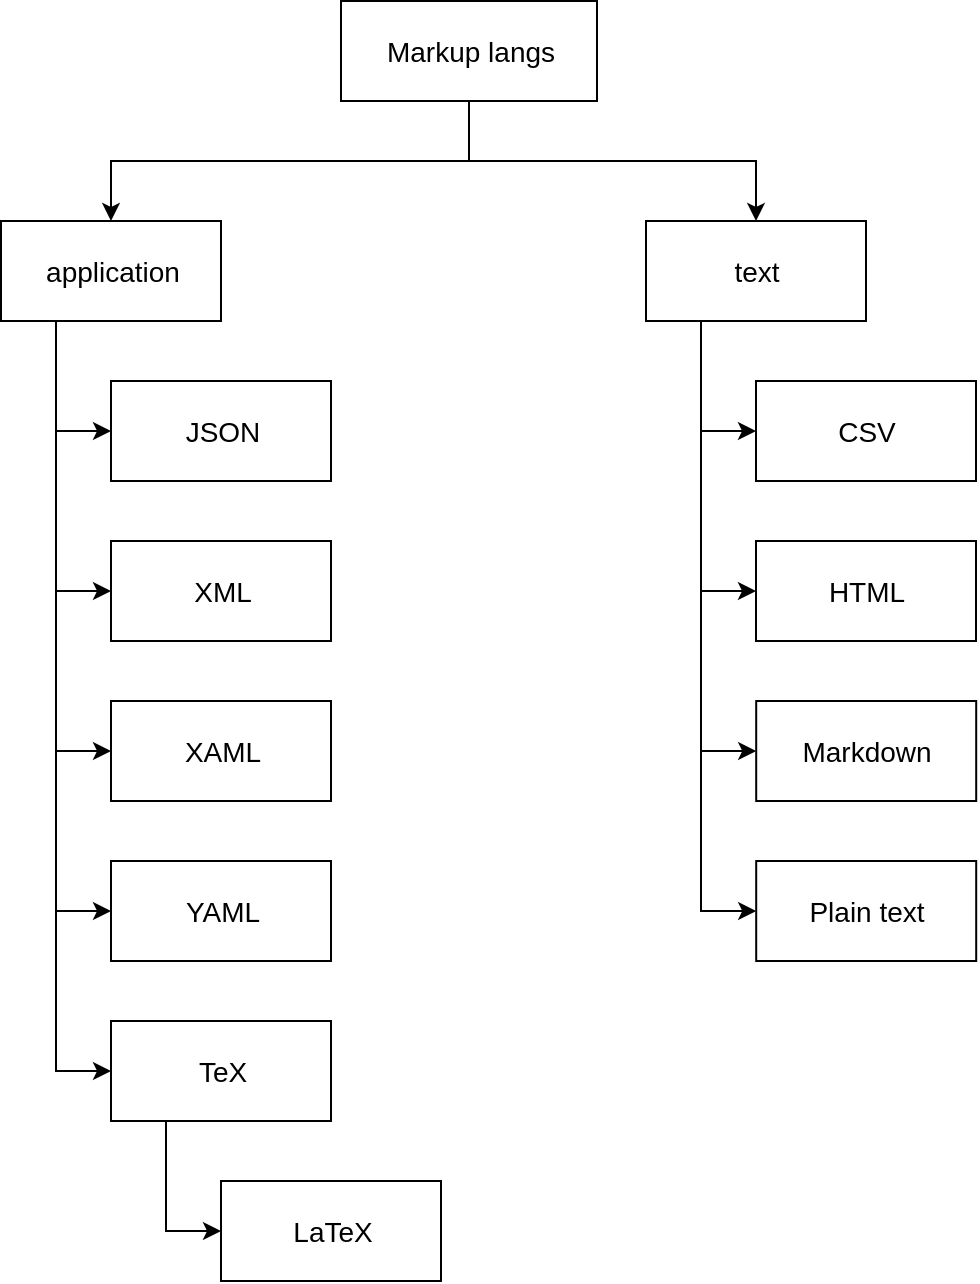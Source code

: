 <mxfile version="10.6.7" type="device"><diagram id="y2JSou1n37nCJnm1MVGB" name="Страница 1"><mxGraphModel dx="1753" dy="762" grid="1" gridSize="10" guides="1" tooltips="1" connect="1" arrows="1" fold="1" page="1" pageScale="1" pageWidth="827" pageHeight="1169" math="0" shadow="0"><root><mxCell id="0"/><mxCell id="1" parent="0"/><mxCell id="xpqv4l22BN1u1DK6xaK6-1" style="edgeStyle=orthogonalEdgeStyle;rounded=0;orthogonalLoop=1;jettySize=auto;html=1;exitX=0.5;exitY=1;exitDx=0;exitDy=0;fontSize=14;fontStyle=0" edge="1" parent="1" source="xpqv4l22BN1u1DK6xaK6-4" target="xpqv4l22BN1u1DK6xaK6-8"><mxGeometry relative="1" as="geometry"/></mxCell><mxCell id="xpqv4l22BN1u1DK6xaK6-3" style="edgeStyle=orthogonalEdgeStyle;rounded=0;orthogonalLoop=1;jettySize=auto;html=1;exitX=0.5;exitY=1;exitDx=0;exitDy=0;fontSize=14;fontStyle=0" edge="1" parent="1" source="xpqv4l22BN1u1DK6xaK6-4" target="xpqv4l22BN1u1DK6xaK6-20"><mxGeometry relative="1" as="geometry"/></mxCell><mxCell id="xpqv4l22BN1u1DK6xaK6-4" value="Markup langs" style="html=1;fontSize=14;fontStyle=0" vertex="1" parent="1"><mxGeometry x="338.5" y="263.5" width="128" height="50" as="geometry"/></mxCell><mxCell id="xpqv4l22BN1u1DK6xaK6-5" style="edgeStyle=orthogonalEdgeStyle;rounded=0;orthogonalLoop=1;jettySize=auto;html=1;exitX=0.25;exitY=1;exitDx=0;exitDy=0;entryX=0;entryY=0.5;entryDx=0;entryDy=0;fontSize=14;fontStyle=0" edge="1" parent="1" source="xpqv4l22BN1u1DK6xaK6-8" target="xpqv4l22BN1u1DK6xaK6-14"><mxGeometry relative="1" as="geometry"/></mxCell><mxCell id="xpqv4l22BN1u1DK6xaK6-25" style="edgeStyle=orthogonalEdgeStyle;rounded=0;orthogonalLoop=1;jettySize=auto;html=1;exitX=0.25;exitY=1;exitDx=0;exitDy=0;entryX=0;entryY=0.5;entryDx=0;entryDy=0;fontStyle=0;fontSize=14;" edge="1" parent="1" source="xpqv4l22BN1u1DK6xaK6-8" target="xpqv4l22BN1u1DK6xaK6-24"><mxGeometry relative="1" as="geometry"/></mxCell><mxCell id="xpqv4l22BN1u1DK6xaK6-27" style="edgeStyle=orthogonalEdgeStyle;rounded=0;orthogonalLoop=1;jettySize=auto;html=1;exitX=0.25;exitY=1;exitDx=0;exitDy=0;entryX=0;entryY=0.5;entryDx=0;entryDy=0;fontStyle=0;fontSize=14;" edge="1" parent="1" source="xpqv4l22BN1u1DK6xaK6-8" target="xpqv4l22BN1u1DK6xaK6-26"><mxGeometry relative="1" as="geometry"/></mxCell><mxCell id="xpqv4l22BN1u1DK6xaK6-33" style="edgeStyle=orthogonalEdgeStyle;rounded=0;orthogonalLoop=1;jettySize=auto;html=1;exitX=0.25;exitY=1;exitDx=0;exitDy=0;entryX=0;entryY=0.5;entryDx=0;entryDy=0;fontSize=14;" edge="1" parent="1" source="xpqv4l22BN1u1DK6xaK6-8" target="xpqv4l22BN1u1DK6xaK6-32"><mxGeometry relative="1" as="geometry"/></mxCell><mxCell id="xpqv4l22BN1u1DK6xaK6-36" style="edgeStyle=orthogonalEdgeStyle;rounded=0;orthogonalLoop=1;jettySize=auto;html=1;exitX=0.25;exitY=1;exitDx=0;exitDy=0;entryX=0;entryY=0.5;entryDx=0;entryDy=0;fontSize=14;" edge="1" parent="1" source="xpqv4l22BN1u1DK6xaK6-8" target="xpqv4l22BN1u1DK6xaK6-35"><mxGeometry relative="1" as="geometry"/></mxCell><mxCell id="xpqv4l22BN1u1DK6xaK6-8" value="&lt;span style=&quot;font-size: 14px;&quot;&gt;application&lt;/span&gt;" style="html=1;fontSize=14;fontStyle=0" vertex="1" parent="1"><mxGeometry x="168.5" y="373.5" width="110" height="50" as="geometry"/></mxCell><mxCell id="xpqv4l22BN1u1DK6xaK6-9" style="edgeStyle=orthogonalEdgeStyle;rounded=0;orthogonalLoop=1;jettySize=auto;html=1;exitX=0.25;exitY=1;exitDx=0;exitDy=0;entryX=0;entryY=0.5;entryDx=0;entryDy=0;fontSize=14;fontStyle=0" edge="1" parent="1" target="xpqv4l22BN1u1DK6xaK6-12"><mxGeometry relative="1" as="geometry"><mxPoint x="813.5" y="423.5" as="sourcePoint"/></mxGeometry></mxCell><mxCell id="xpqv4l22BN1u1DK6xaK6-14" value="&lt;h3 id=&quot;virtualenv&quot; style=&quot;font-size: 14px;&quot;&gt;&lt;span style=&quot;font-weight: normal; font-size: 14px;&quot;&gt;JSON&lt;/span&gt;&lt;br style=&quot;font-size: 14px;&quot;&gt;&lt;/h3&gt;" style="html=1;fontSize=14;fontStyle=0" vertex="1" parent="1"><mxGeometry x="223.5" y="453.5" width="110" height="50" as="geometry"/></mxCell><mxCell id="xpqv4l22BN1u1DK6xaK6-17" style="edgeStyle=orthogonalEdgeStyle;rounded=0;orthogonalLoop=1;jettySize=auto;html=1;exitX=0.25;exitY=1;exitDx=0;exitDy=0;entryX=0;entryY=0.5;entryDx=0;entryDy=0;fontSize=14;fontStyle=0" edge="1" parent="1" source="xpqv4l22BN1u1DK6xaK6-20" target="xpqv4l22BN1u1DK6xaK6-21"><mxGeometry relative="1" as="geometry"/></mxCell><mxCell id="xpqv4l22BN1u1DK6xaK6-23" style="edgeStyle=orthogonalEdgeStyle;rounded=0;orthogonalLoop=1;jettySize=auto;html=1;exitX=0.25;exitY=1;exitDx=0;exitDy=0;entryX=0;entryY=0.5;entryDx=0;entryDy=0;fontStyle=0;fontSize=14;" edge="1" parent="1" source="xpqv4l22BN1u1DK6xaK6-20" target="xpqv4l22BN1u1DK6xaK6-22"><mxGeometry relative="1" as="geometry"/></mxCell><mxCell id="xpqv4l22BN1u1DK6xaK6-31" style="edgeStyle=orthogonalEdgeStyle;rounded=0;orthogonalLoop=1;jettySize=auto;html=1;exitX=0.25;exitY=1;exitDx=0;exitDy=0;entryX=0;entryY=0.5;entryDx=0;entryDy=0;fontSize=14;" edge="1" parent="1" source="xpqv4l22BN1u1DK6xaK6-20" target="xpqv4l22BN1u1DK6xaK6-30"><mxGeometry relative="1" as="geometry"/></mxCell><mxCell id="xpqv4l22BN1u1DK6xaK6-39" style="edgeStyle=orthogonalEdgeStyle;rounded=0;orthogonalLoop=1;jettySize=auto;html=1;exitX=0.25;exitY=1;exitDx=0;exitDy=0;entryX=0;entryY=0.5;entryDx=0;entryDy=0;fontSize=14;" edge="1" parent="1" source="xpqv4l22BN1u1DK6xaK6-20" target="xpqv4l22BN1u1DK6xaK6-38"><mxGeometry relative="1" as="geometry"/></mxCell><mxCell id="xpqv4l22BN1u1DK6xaK6-20" value="&lt;span style=&quot;font-size: 14px;&quot;&gt;text&lt;/span&gt;" style="html=1;fontSize=14;fontStyle=0" vertex="1" parent="1"><mxGeometry x="491" y="373.5" width="110" height="50" as="geometry"/></mxCell><mxCell id="xpqv4l22BN1u1DK6xaK6-21" value="&lt;h3 id=&quot;pyenv&quot; style=&quot;font-size: 14px;&quot;&gt;&lt;span style=&quot;font-weight: normal; font-size: 14px;&quot;&gt;CSV&lt;/span&gt;&lt;br style=&quot;font-size: 14px;&quot;&gt;&lt;/h3&gt;" style="html=1;fontSize=14;fontStyle=0" vertex="1" parent="1"><mxGeometry x="546" y="453.5" width="110" height="50" as="geometry"/></mxCell><mxCell id="xpqv4l22BN1u1DK6xaK6-22" value="&lt;h3 id=&quot;pyenv&quot; style=&quot;font-size: 14px;&quot;&gt;&lt;span style=&quot;font-weight: normal; font-size: 14px;&quot;&gt;HTML&lt;/span&gt;&lt;br style=&quot;font-size: 14px;&quot;&gt;&lt;/h3&gt;" style="html=1;fontSize=14;fontStyle=0" vertex="1" parent="1"><mxGeometry x="546" y="533.5" width="110" height="50" as="geometry"/></mxCell><mxCell id="xpqv4l22BN1u1DK6xaK6-24" value="&lt;h3 id=&quot;virtualenv&quot; style=&quot;font-size: 14px;&quot;&gt;&lt;span style=&quot;font-weight: normal; font-size: 14px;&quot;&gt;XML&lt;/span&gt;&lt;br style=&quot;font-size: 14px;&quot;&gt;&lt;/h3&gt;" style="html=1;fontSize=14;fontStyle=0" vertex="1" parent="1"><mxGeometry x="223.5" y="533.5" width="110" height="50" as="geometry"/></mxCell><mxCell id="xpqv4l22BN1u1DK6xaK6-29" style="edgeStyle=orthogonalEdgeStyle;rounded=0;orthogonalLoop=1;jettySize=auto;html=1;exitX=0.25;exitY=1;exitDx=0;exitDy=0;entryX=0;entryY=0.5;entryDx=0;entryDy=0;fontStyle=0;fontSize=14;" edge="1" parent="1" source="xpqv4l22BN1u1DK6xaK6-26" target="xpqv4l22BN1u1DK6xaK6-28"><mxGeometry relative="1" as="geometry"/></mxCell><mxCell id="xpqv4l22BN1u1DK6xaK6-26" value="&lt;h3 id=&quot;virtualenv&quot; style=&quot;font-size: 14px;&quot;&gt;&lt;span style=&quot;font-weight: normal; font-size: 14px;&quot;&gt;TeX&lt;/span&gt;&lt;br style=&quot;font-size: 14px;&quot;&gt;&lt;/h3&gt;" style="html=1;fontSize=14;fontStyle=0" vertex="1" parent="1"><mxGeometry x="223.5" y="773.5" width="110" height="50" as="geometry"/></mxCell><mxCell id="xpqv4l22BN1u1DK6xaK6-28" value="&lt;h3 id=&quot;virtualenv&quot; style=&quot;font-size: 14px;&quot;&gt;&lt;span style=&quot;font-weight: normal; font-size: 14px;&quot;&gt;LaTeX&lt;/span&gt;&lt;br style=&quot;font-size: 14px;&quot;&gt;&lt;/h3&gt;" style="html=1;fontSize=14;fontStyle=0" vertex="1" parent="1"><mxGeometry x="278.5" y="853.5" width="110" height="50" as="geometry"/></mxCell><mxCell id="xpqv4l22BN1u1DK6xaK6-30" value="&lt;h3 id=&quot;virtualenv&quot; style=&quot;font-size: 14px&quot;&gt;&lt;span style=&quot;font-size: 14px ; font-weight: normal&quot;&gt;Markdown&lt;/span&gt;&lt;br style=&quot;font-size: 14px&quot;&gt;&lt;/h3&gt;" style="html=1;fontSize=14;fontStyle=0" vertex="1" parent="1"><mxGeometry x="546.1" y="613.5" width="110" height="50" as="geometry"/></mxCell><mxCell id="xpqv4l22BN1u1DK6xaK6-32" value="&lt;h3 id=&quot;virtualenv&quot; style=&quot;font-size: 14px;&quot;&gt;&lt;span style=&quot;font-weight: normal; font-size: 14px;&quot;&gt;XAML&lt;/span&gt;&lt;br style=&quot;font-size: 14px;&quot;&gt;&lt;/h3&gt;" style="html=1;fontSize=14;fontStyle=0" vertex="1" parent="1"><mxGeometry x="223.5" y="613.5" width="110" height="50" as="geometry"/></mxCell><mxCell id="xpqv4l22BN1u1DK6xaK6-35" value="&lt;h3 id=&quot;virtualenv&quot; style=&quot;font-size: 14px;&quot;&gt;&lt;span style=&quot;font-weight: normal; font-size: 14px;&quot;&gt;YAML&lt;/span&gt;&lt;br style=&quot;font-size: 14px;&quot;&gt;&lt;/h3&gt;" style="html=1;fontSize=14;fontStyle=0" vertex="1" parent="1"><mxGeometry x="223.5" y="693.5" width="110" height="50" as="geometry"/></mxCell><mxCell id="xpqv4l22BN1u1DK6xaK6-38" value="&lt;h3 id=&quot;virtualenv&quot; style=&quot;font-size: 14px&quot;&gt;&lt;span style=&quot;font-size: 14px ; font-weight: normal&quot;&gt;Plain text&lt;/span&gt;&lt;br style=&quot;font-size: 14px&quot;&gt;&lt;/h3&gt;" style="html=1;fontSize=14;fontStyle=0" vertex="1" parent="1"><mxGeometry x="546.1" y="693.5" width="110" height="50" as="geometry"/></mxCell></root></mxGraphModel></diagram></mxfile>